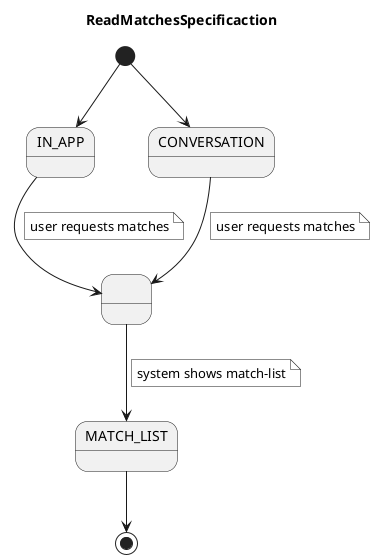 @startuml ReadMatchesSpecificaction
title ReadMatchesSpecificaction 

skinparam NoteBackgroundColor white
state IN_APP
state system as " "

[*] --> IN_APP 
[*] --> CONVERSATION 

IN_APP --> system
note on link 
user requests matches
end note

CONVERSATION --> system
note on link
user requests matches
end note

system --> MATCH_LIST 
note on link
system shows match-list
end note

MATCH_LIST --> [*]

@enduml
